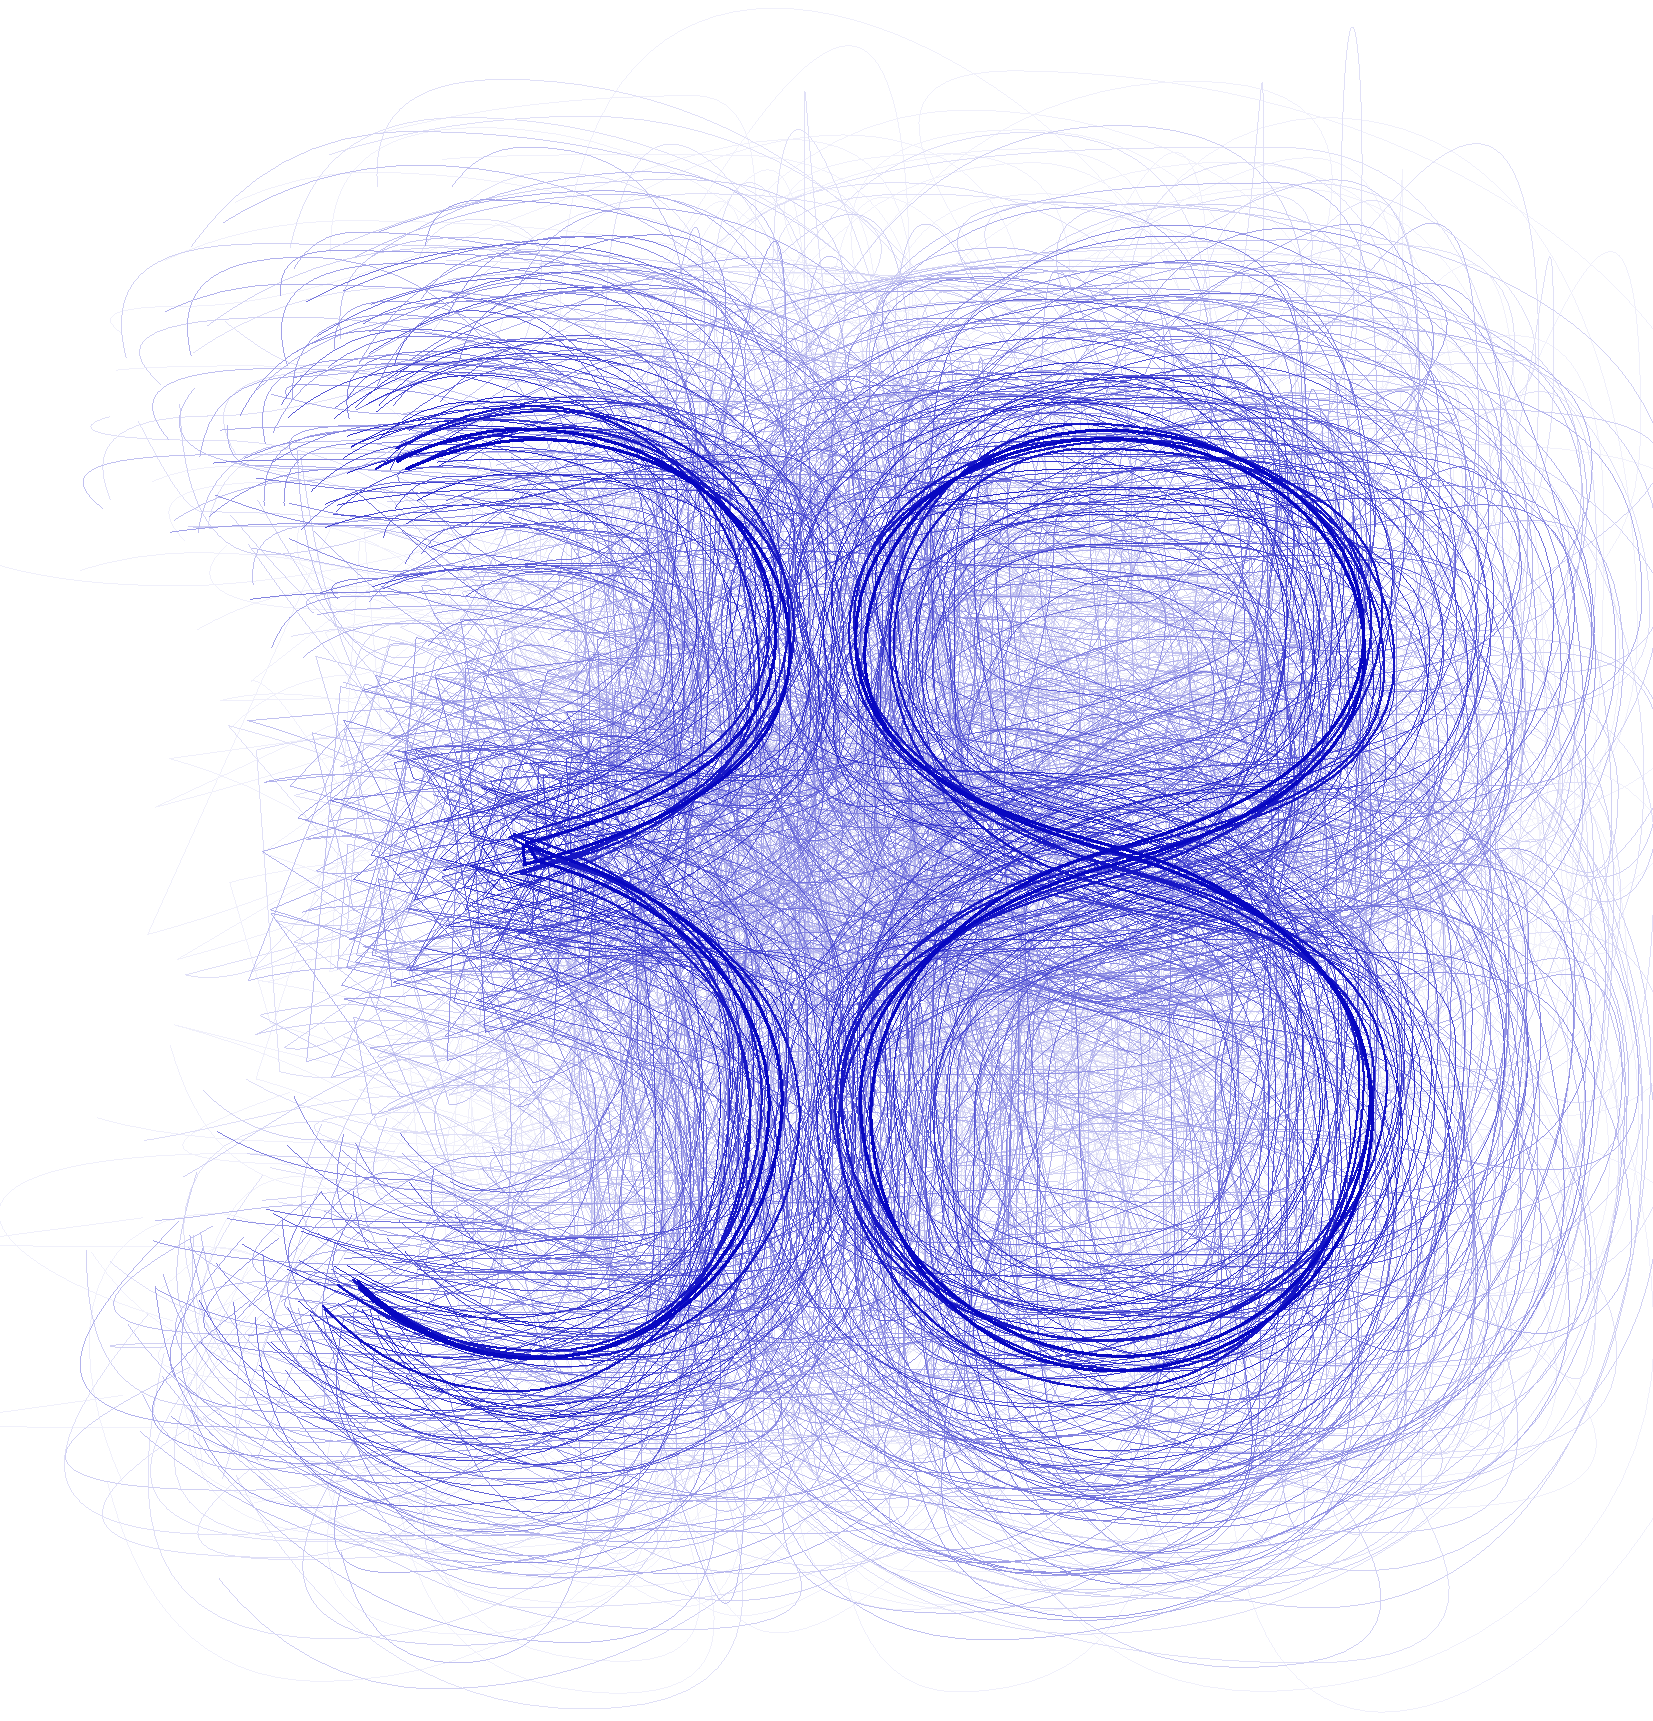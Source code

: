% 38.mp
% J. Dinis
% 2004

def rp(expr p, r)=
	(p + (r * (.5+uniformdeviate 0.5),0) rotated (uniformdeviate 360))
enddef;

vardef eight(expr r) = 
	save	a;
	pair	a;
	a = rp(origin, r);
	(a{dir 15} 
	.. rp((0.6,0.5),r){up} 
	.. rp((0,1),r){left}
	.. rp((-0.6,0.5),r){down} 
	.. rp(origin,r){dir -15} 
	.. rp((0.6,-0.6),r){down} 
	.. rp((0,-1.2),r){left}
	.. rp((-0.6,-0.6),r){up} 
	.. a{dir 15})
enddef;

vardef three(expr r) = 
	save	a;
	path	a;
	a = eight(r);
	((reverse (subpath (0,2.35) of a)) -- (subpath (4,6.5) of a))
enddef;

def scaledto(expr p, wd)=
	p shifted (-center p) scaled (wd / (xpart (urcorner p - llcorner p)))
	shifted (105mm,148.5mm)
enddef;


beginfig(1);
  color	c;
  numeric	n,e;
  pickup pencircle scaled 1pt;
  n := 33;
  for i=n step -2 until 0:
    e := 1 / (i+1);
    pickup pencircle scaled (e * pt);
    for j=1 upto (i+1):
      c := (i/n)[.75blue,white];
      draw eight(i/n) scaled 100 shifted (140,0) withcolor c;
      draw three(i/n) scaled 100 shifted (0,0) withcolor c;
    endfor;
  endfor;
  currentpicture := scaledto(currentpicture, 24cm);
endfig;

end
